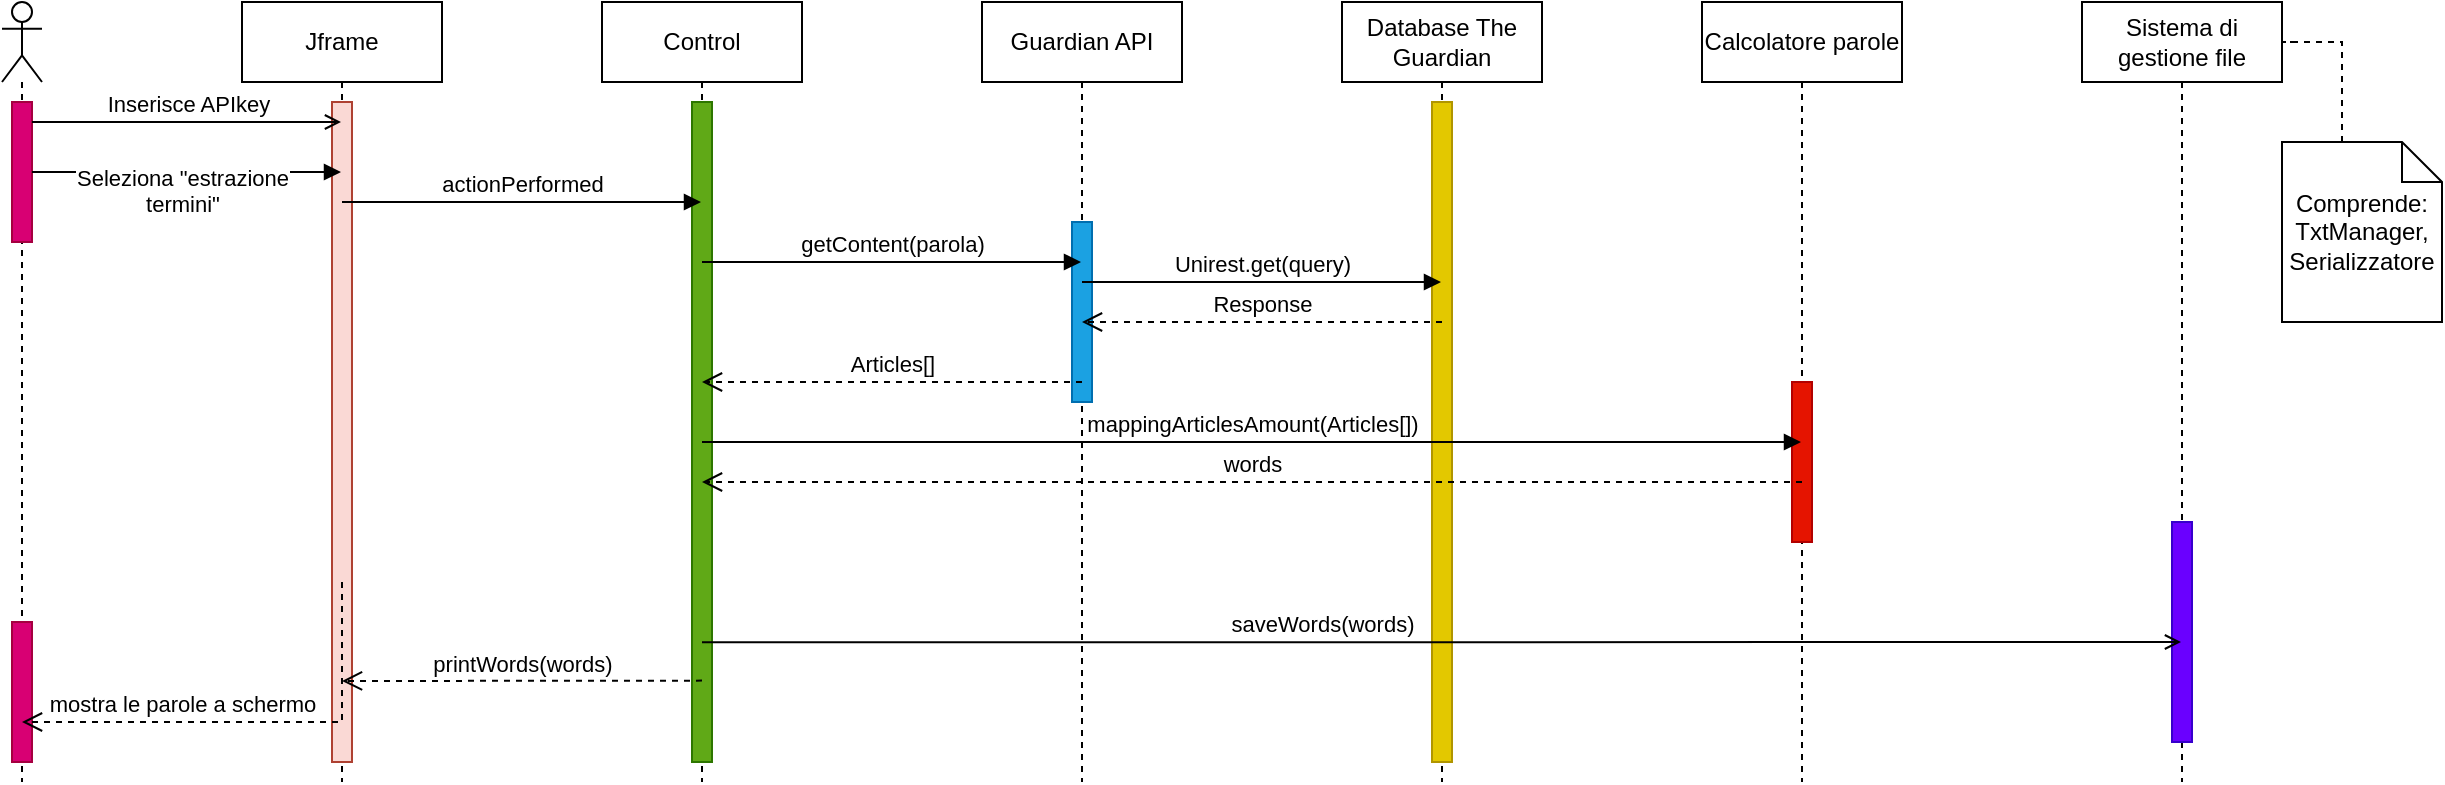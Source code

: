 <mxfile version="21.3.8" type="device">
  <diagram name="Page-1" id="2YBvvXClWsGukQMizWep">
    <mxGraphModel dx="1050" dy="541" grid="1" gridSize="10" guides="1" tooltips="1" connect="1" arrows="1" fold="1" page="1" pageScale="1" pageWidth="850" pageHeight="1100" math="0" shadow="0">
      <root>
        <mxCell id="0" />
        <mxCell id="1" parent="0" />
        <mxCell id="aM9ryv3xv72pqoxQDRHE-5" value="Jframe" style="shape=umlLifeline;perimeter=lifelinePerimeter;whiteSpace=wrap;html=1;container=0;dropTarget=0;collapsible=0;recursiveResize=0;outlineConnect=0;portConstraint=eastwest;newEdgeStyle={&quot;edgeStyle&quot;:&quot;elbowEdgeStyle&quot;,&quot;elbow&quot;:&quot;vertical&quot;,&quot;curved&quot;:0,&quot;rounded&quot;:0};" parent="1" vertex="1">
          <mxGeometry x="160" y="30" width="100" height="390" as="geometry" />
        </mxCell>
        <mxCell id="Ut7zkbqYrp6r1RxWFEo6-3" value="" style="html=1;points=[];perimeter=orthogonalPerimeter;outlineConnect=0;targetShapes=umlLifeline;portConstraint=eastwest;newEdgeStyle={&quot;edgeStyle&quot;:&quot;elbowEdgeStyle&quot;,&quot;elbow&quot;:&quot;vertical&quot;,&quot;curved&quot;:0,&quot;rounded&quot;:0};fillColor=#fad9d5;strokeColor=#ae4132;" parent="aM9ryv3xv72pqoxQDRHE-5" vertex="1">
          <mxGeometry x="45" y="50" width="10" height="330" as="geometry" />
        </mxCell>
        <mxCell id="Ut7zkbqYrp6r1RxWFEo6-1" value="" style="shape=umlLifeline;perimeter=lifelinePerimeter;whiteSpace=wrap;html=1;container=1;dropTarget=0;collapsible=0;recursiveResize=0;outlineConnect=0;portConstraint=eastwest;newEdgeStyle={&quot;edgeStyle&quot;:&quot;elbowEdgeStyle&quot;,&quot;elbow&quot;:&quot;vertical&quot;,&quot;curved&quot;:0,&quot;rounded&quot;:0};participant=umlActor;" parent="1" vertex="1">
          <mxGeometry x="40" y="30" width="20" height="390" as="geometry" />
        </mxCell>
        <mxCell id="Ut7zkbqYrp6r1RxWFEo6-2" value="" style="html=1;points=[];perimeter=orthogonalPerimeter;outlineConnect=0;targetShapes=umlLifeline;portConstraint=eastwest;newEdgeStyle={&quot;edgeStyle&quot;:&quot;elbowEdgeStyle&quot;,&quot;elbow&quot;:&quot;vertical&quot;,&quot;curved&quot;:0,&quot;rounded&quot;:0};fillColor=#d80073;fontColor=#ffffff;strokeColor=#A50040;" parent="Ut7zkbqYrp6r1RxWFEo6-1" vertex="1">
          <mxGeometry x="5" y="50" width="10" height="70" as="geometry" />
        </mxCell>
        <mxCell id="Ut7zkbqYrp6r1RxWFEo6-12" value="" style="html=1;points=[];perimeter=orthogonalPerimeter;outlineConnect=0;targetShapes=umlLifeline;portConstraint=eastwest;newEdgeStyle={&quot;edgeStyle&quot;:&quot;elbowEdgeStyle&quot;,&quot;elbow&quot;:&quot;vertical&quot;,&quot;curved&quot;:0,&quot;rounded&quot;:0};fillColor=#d80073;fontColor=#ffffff;strokeColor=#A50040;" parent="Ut7zkbqYrp6r1RxWFEo6-1" vertex="1">
          <mxGeometry x="5" y="310" width="10" height="70" as="geometry" />
        </mxCell>
        <mxCell id="Ut7zkbqYrp6r1RxWFEo6-4" value="Control" style="shape=umlLifeline;perimeter=lifelinePerimeter;whiteSpace=wrap;html=1;container=1;dropTarget=0;collapsible=0;recursiveResize=0;outlineConnect=0;portConstraint=eastwest;newEdgeStyle={&quot;edgeStyle&quot;:&quot;elbowEdgeStyle&quot;,&quot;elbow&quot;:&quot;vertical&quot;,&quot;curved&quot;:0,&quot;rounded&quot;:0};" parent="1" vertex="1">
          <mxGeometry x="340" y="30" width="100" height="390" as="geometry" />
        </mxCell>
        <mxCell id="Ut7zkbqYrp6r1RxWFEo6-14" value="" style="html=1;points=[];perimeter=orthogonalPerimeter;outlineConnect=0;targetShapes=umlLifeline;portConstraint=eastwest;newEdgeStyle={&quot;edgeStyle&quot;:&quot;elbowEdgeStyle&quot;,&quot;elbow&quot;:&quot;vertical&quot;,&quot;curved&quot;:0,&quot;rounded&quot;:0};fillColor=#60a917;fontColor=#ffffff;strokeColor=#2D7600;" parent="Ut7zkbqYrp6r1RxWFEo6-4" vertex="1">
          <mxGeometry x="45" y="50" width="10" height="330" as="geometry" />
        </mxCell>
        <mxCell id="Ut7zkbqYrp6r1RxWFEo6-5" value="Guardian API" style="shape=umlLifeline;perimeter=lifelinePerimeter;whiteSpace=wrap;html=1;container=1;dropTarget=0;collapsible=0;recursiveResize=0;outlineConnect=0;portConstraint=eastwest;newEdgeStyle={&quot;edgeStyle&quot;:&quot;elbowEdgeStyle&quot;,&quot;elbow&quot;:&quot;vertical&quot;,&quot;curved&quot;:0,&quot;rounded&quot;:0};" parent="1" vertex="1">
          <mxGeometry x="530" y="30" width="100" height="390" as="geometry" />
        </mxCell>
        <mxCell id="Ut7zkbqYrp6r1RxWFEo6-18" value="" style="html=1;points=[];perimeter=orthogonalPerimeter;outlineConnect=0;targetShapes=umlLifeline;portConstraint=eastwest;newEdgeStyle={&quot;edgeStyle&quot;:&quot;elbowEdgeStyle&quot;,&quot;elbow&quot;:&quot;vertical&quot;,&quot;curved&quot;:0,&quot;rounded&quot;:0};fillColor=#1ba1e2;fontColor=#ffffff;strokeColor=#006EAF;" parent="Ut7zkbqYrp6r1RxWFEo6-5" vertex="1">
          <mxGeometry x="45" y="110" width="10" height="90" as="geometry" />
        </mxCell>
        <mxCell id="Ut7zkbqYrp6r1RxWFEo6-6" value="Database The Guardian" style="shape=umlLifeline;perimeter=lifelinePerimeter;whiteSpace=wrap;html=1;container=1;dropTarget=0;collapsible=0;recursiveResize=0;outlineConnect=0;portConstraint=eastwest;newEdgeStyle={&quot;edgeStyle&quot;:&quot;elbowEdgeStyle&quot;,&quot;elbow&quot;:&quot;vertical&quot;,&quot;curved&quot;:0,&quot;rounded&quot;:0};" parent="1" vertex="1">
          <mxGeometry x="710" y="30" width="100" height="390" as="geometry" />
        </mxCell>
        <mxCell id="Ut7zkbqYrp6r1RxWFEo6-21" value="" style="html=1;points=[];perimeter=orthogonalPerimeter;outlineConnect=0;targetShapes=umlLifeline;portConstraint=eastwest;newEdgeStyle={&quot;edgeStyle&quot;:&quot;elbowEdgeStyle&quot;,&quot;elbow&quot;:&quot;vertical&quot;,&quot;curved&quot;:0,&quot;rounded&quot;:0};fillColor=#e3c800;fontColor=#000000;strokeColor=#B09500;" parent="Ut7zkbqYrp6r1RxWFEo6-6" vertex="1">
          <mxGeometry x="45" y="50" width="10" height="330" as="geometry" />
        </mxCell>
        <mxCell id="Ut7zkbqYrp6r1RxWFEo6-7" value="Calcolatore parole" style="shape=umlLifeline;perimeter=lifelinePerimeter;whiteSpace=wrap;html=1;container=1;dropTarget=0;collapsible=0;recursiveResize=0;outlineConnect=0;portConstraint=eastwest;newEdgeStyle={&quot;edgeStyle&quot;:&quot;elbowEdgeStyle&quot;,&quot;elbow&quot;:&quot;vertical&quot;,&quot;curved&quot;:0,&quot;rounded&quot;:0};" parent="1" vertex="1">
          <mxGeometry x="890" y="30" width="100" height="390" as="geometry" />
        </mxCell>
        <mxCell id="Ut7zkbqYrp6r1RxWFEo6-24" value="" style="html=1;points=[];perimeter=orthogonalPerimeter;outlineConnect=0;targetShapes=umlLifeline;portConstraint=eastwest;newEdgeStyle={&quot;edgeStyle&quot;:&quot;elbowEdgeStyle&quot;,&quot;elbow&quot;:&quot;vertical&quot;,&quot;curved&quot;:0,&quot;rounded&quot;:0};fillColor=#e51400;fontColor=#ffffff;strokeColor=#B20000;" parent="Ut7zkbqYrp6r1RxWFEo6-7" vertex="1">
          <mxGeometry x="45" y="190" width="10" height="80" as="geometry" />
        </mxCell>
        <mxCell id="Ut7zkbqYrp6r1RxWFEo6-8" value="Sistema di gestione file" style="shape=umlLifeline;perimeter=lifelinePerimeter;whiteSpace=wrap;html=1;container=1;dropTarget=0;collapsible=0;recursiveResize=0;outlineConnect=0;portConstraint=eastwest;newEdgeStyle={&quot;edgeStyle&quot;:&quot;elbowEdgeStyle&quot;,&quot;elbow&quot;:&quot;vertical&quot;,&quot;curved&quot;:0,&quot;rounded&quot;:0};" parent="1" vertex="1">
          <mxGeometry x="1080" y="30" width="100" height="390" as="geometry" />
        </mxCell>
        <mxCell id="Ut7zkbqYrp6r1RxWFEo6-27" value="" style="html=1;points=[];perimeter=orthogonalPerimeter;outlineConnect=0;targetShapes=umlLifeline;portConstraint=eastwest;newEdgeStyle={&quot;edgeStyle&quot;:&quot;elbowEdgeStyle&quot;,&quot;elbow&quot;:&quot;vertical&quot;,&quot;curved&quot;:0,&quot;rounded&quot;:0};fillColor=#6a00ff;fontColor=#ffffff;strokeColor=#3700CC;" parent="Ut7zkbqYrp6r1RxWFEo6-8" vertex="1">
          <mxGeometry x="45" y="260" width="10" height="110" as="geometry" />
        </mxCell>
        <mxCell id="Ut7zkbqYrp6r1RxWFEo6-9" value="Inserisce APIkey" style="html=1;verticalAlign=bottom;endArrow=open;edgeStyle=elbowEdgeStyle;elbow=vertical;curved=0;rounded=0;endFill=0;" parent="1" source="Ut7zkbqYrp6r1RxWFEo6-2" target="aM9ryv3xv72pqoxQDRHE-5" edge="1">
          <mxGeometry width="80" relative="1" as="geometry">
            <mxPoint x="60" y="90" as="sourcePoint" />
            <mxPoint x="130" y="90" as="targetPoint" />
            <Array as="points">
              <mxPoint x="60" y="90" />
            </Array>
          </mxGeometry>
        </mxCell>
        <mxCell id="Ut7zkbqYrp6r1RxWFEo6-11" value="Seleziona &quot;estrazione &lt;br&gt;termini&quot;" style="html=1;verticalAlign=bottom;endArrow=block;edgeStyle=elbowEdgeStyle;elbow=vertical;curved=0;rounded=0;" parent="1" source="Ut7zkbqYrp6r1RxWFEo6-2" target="aM9ryv3xv72pqoxQDRHE-5" edge="1">
          <mxGeometry x="-0.029" y="-25" width="80" relative="1" as="geometry">
            <mxPoint x="15" y="85" as="sourcePoint" />
            <mxPoint x="135" y="115" as="targetPoint" />
            <Array as="points">
              <mxPoint x="190" y="120" />
              <mxPoint x="60" y="130" />
              <mxPoint x="100" y="115" />
            </Array>
            <mxPoint as="offset" />
          </mxGeometry>
        </mxCell>
        <mxCell id="Ut7zkbqYrp6r1RxWFEo6-13" value="mostra le parole a schermo" style="html=1;verticalAlign=bottom;endArrow=open;dashed=1;endSize=8;edgeStyle=elbowEdgeStyle;elbow=vertical;curved=0;rounded=0;" parent="1" target="Ut7zkbqYrp6r1RxWFEo6-1" edge="1">
          <mxGeometry x="0.303" relative="1" as="geometry">
            <mxPoint x="210" y="320" as="sourcePoint" />
            <mxPoint x="130" y="320" as="targetPoint" />
            <Array as="points">
              <mxPoint x="150" y="390" />
              <mxPoint x="160" y="320" />
            </Array>
            <mxPoint as="offset" />
          </mxGeometry>
        </mxCell>
        <mxCell id="Ut7zkbqYrp6r1RxWFEo6-15" value="actionPerformed" style="html=1;verticalAlign=bottom;endArrow=block;edgeStyle=elbowEdgeStyle;elbow=vertical;curved=0;rounded=0;" parent="1" target="Ut7zkbqYrp6r1RxWFEo6-4" edge="1">
          <mxGeometry width="80" relative="1" as="geometry">
            <mxPoint x="210" y="130" as="sourcePoint" />
            <mxPoint x="290" y="130" as="targetPoint" />
          </mxGeometry>
        </mxCell>
        <mxCell id="Ut7zkbqYrp6r1RxWFEo6-17" value="printWords(words)" style="html=1;verticalAlign=bottom;endArrow=open;dashed=1;endSize=8;edgeStyle=elbowEdgeStyle;elbow=vertical;curved=0;rounded=0;" parent="1" target="aM9ryv3xv72pqoxQDRHE-5" edge="1">
          <mxGeometry relative="1" as="geometry">
            <mxPoint x="390" y="369.31" as="sourcePoint" />
            <mxPoint x="310" y="369.31" as="targetPoint" />
          </mxGeometry>
        </mxCell>
        <mxCell id="Ut7zkbqYrp6r1RxWFEo6-19" value="getContent(parola)" style="html=1;verticalAlign=bottom;endArrow=block;edgeStyle=elbowEdgeStyle;elbow=vertical;curved=0;rounded=0;" parent="1" target="Ut7zkbqYrp6r1RxWFEo6-5" edge="1">
          <mxGeometry width="80" relative="1" as="geometry">
            <mxPoint x="390" y="160" as="sourcePoint" />
            <mxPoint x="470" y="160" as="targetPoint" />
          </mxGeometry>
        </mxCell>
        <mxCell id="Ut7zkbqYrp6r1RxWFEo6-20" value="Articles[]" style="html=1;verticalAlign=bottom;endArrow=open;dashed=1;endSize=8;edgeStyle=elbowEdgeStyle;elbow=vertical;curved=0;rounded=0;" parent="1" target="Ut7zkbqYrp6r1RxWFEo6-4" edge="1">
          <mxGeometry relative="1" as="geometry">
            <mxPoint x="580" y="220" as="sourcePoint" />
            <mxPoint x="500" y="180" as="targetPoint" />
            <Array as="points">
              <mxPoint x="560" y="220" />
            </Array>
          </mxGeometry>
        </mxCell>
        <mxCell id="Ut7zkbqYrp6r1RxWFEo6-22" value="Unirest.get(query)" style="html=1;verticalAlign=bottom;endArrow=block;edgeStyle=elbowEdgeStyle;elbow=vertical;curved=0;rounded=0;" parent="1" target="Ut7zkbqYrp6r1RxWFEo6-6" edge="1">
          <mxGeometry width="80" relative="1" as="geometry">
            <mxPoint x="580" y="170" as="sourcePoint" />
            <mxPoint x="660" y="170" as="targetPoint" />
          </mxGeometry>
        </mxCell>
        <mxCell id="Ut7zkbqYrp6r1RxWFEo6-23" value="Response" style="html=1;verticalAlign=bottom;endArrow=open;dashed=1;endSize=8;edgeStyle=elbowEdgeStyle;elbow=vertical;curved=0;rounded=0;" parent="1" target="Ut7zkbqYrp6r1RxWFEo6-5" edge="1">
          <mxGeometry relative="1" as="geometry">
            <mxPoint x="760" y="190" as="sourcePoint" />
            <mxPoint x="680" y="190" as="targetPoint" />
          </mxGeometry>
        </mxCell>
        <mxCell id="Ut7zkbqYrp6r1RxWFEo6-25" value="mappingArticlesAmount(Articles[])" style="html=1;verticalAlign=bottom;endArrow=block;edgeStyle=elbowEdgeStyle;elbow=vertical;curved=0;rounded=0;" parent="1" target="Ut7zkbqYrp6r1RxWFEo6-7" edge="1">
          <mxGeometry width="80" relative="1" as="geometry">
            <mxPoint x="390" y="250" as="sourcePoint" />
            <mxPoint x="470" y="250" as="targetPoint" />
          </mxGeometry>
        </mxCell>
        <mxCell id="Ut7zkbqYrp6r1RxWFEo6-26" value="words" style="html=1;verticalAlign=bottom;endArrow=open;dashed=1;endSize=8;edgeStyle=elbowEdgeStyle;elbow=vertical;curved=0;rounded=0;" parent="1" target="Ut7zkbqYrp6r1RxWFEo6-4" edge="1">
          <mxGeometry relative="1" as="geometry">
            <mxPoint x="940" y="270" as="sourcePoint" />
            <mxPoint x="860" y="270" as="targetPoint" />
          </mxGeometry>
        </mxCell>
        <mxCell id="Ut7zkbqYrp6r1RxWFEo6-30" value="saveWords(words)" style="html=1;verticalAlign=bottom;endArrow=open;edgeStyle=elbowEdgeStyle;elbow=vertical;curved=0;rounded=0;endFill=0;" parent="1" target="Ut7zkbqYrp6r1RxWFEo6-8" edge="1">
          <mxGeometry x="-0.161" width="80" relative="1" as="geometry">
            <mxPoint x="390" y="350.17" as="sourcePoint" />
            <mxPoint x="470" y="350.17" as="targetPoint" />
            <mxPoint as="offset" />
          </mxGeometry>
        </mxCell>
        <mxCell id="Ut7zkbqYrp6r1RxWFEo6-31" value="Comprende:&lt;br&gt;TxtManager,&lt;br&gt;Serializzatore" style="shape=note;size=20;whiteSpace=wrap;html=1;" parent="1" vertex="1">
          <mxGeometry x="1180" y="100" width="80" height="90" as="geometry" />
        </mxCell>
        <mxCell id="Ut7zkbqYrp6r1RxWFEo6-32" value="" style="endArrow=none;dashed=1;html=1;rounded=0;" parent="1" edge="1">
          <mxGeometry width="50" height="50" relative="1" as="geometry">
            <mxPoint x="1210" y="100" as="sourcePoint" />
            <mxPoint x="1190" y="50" as="targetPoint" />
            <Array as="points">
              <mxPoint x="1210" y="50" />
              <mxPoint x="1180" y="50" />
            </Array>
          </mxGeometry>
        </mxCell>
      </root>
    </mxGraphModel>
  </diagram>
</mxfile>
